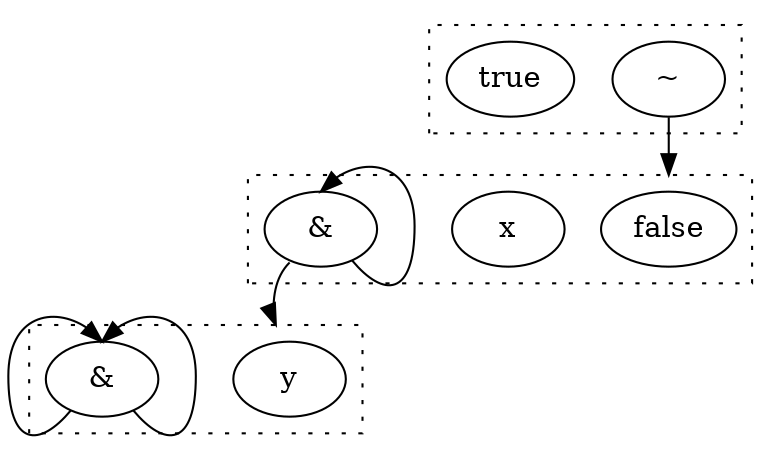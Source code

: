 digraph egraph {
  compound=true
  clusterrank=local
  subgraph cluster_0 {
    style=dotted
    0.0[label = "false"]
    0.1[label = "x"]
    0.2[label = "&"]
  }
  subgraph cluster_2 {
    style=dotted
    2.0[label = "~"]
    2.1[label = "true"]
  }
  subgraph cluster_3 {
    style=dotted
    3.0[label = "y"]
    3.1[label = "&"]
  }
  0.2:sw -> 3.0 [lhead = cluster_3, ]
  0.2:se -> 0.2:n [lhead = cluster_0, ]
  2.0 -> 0.0 [lhead = cluster_0, ]
  3.1:sw -> 3.1:n [lhead = cluster_3, ]
  3.1:se -> 3.1:n [lhead = cluster_3, ]
}